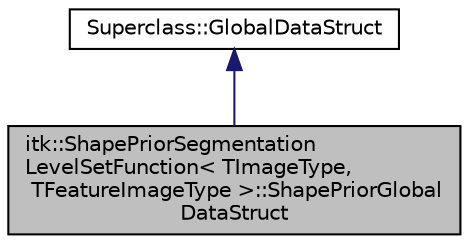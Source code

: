 digraph "itk::ShapePriorSegmentationLevelSetFunction&lt; TImageType, TFeatureImageType &gt;::ShapePriorGlobalDataStruct"
{
 // LATEX_PDF_SIZE
  edge [fontname="Helvetica",fontsize="10",labelfontname="Helvetica",labelfontsize="10"];
  node [fontname="Helvetica",fontsize="10",shape=record];
  Node1 [label="itk::ShapePriorSegmentation\lLevelSetFunction\< TImageType,\l TFeatureImageType \>::ShapePriorGlobal\lDataStruct",height=0.2,width=0.4,color="black", fillcolor="grey75", style="filled", fontcolor="black",tooltip=" "];
  Node2 -> Node1 [dir="back",color="midnightblue",fontsize="10",style="solid",fontname="Helvetica"];
  Node2 [label="Superclass::GlobalDataStruct",height=0.2,width=0.4,color="black", fillcolor="white", style="filled",tooltip=" "];
}
